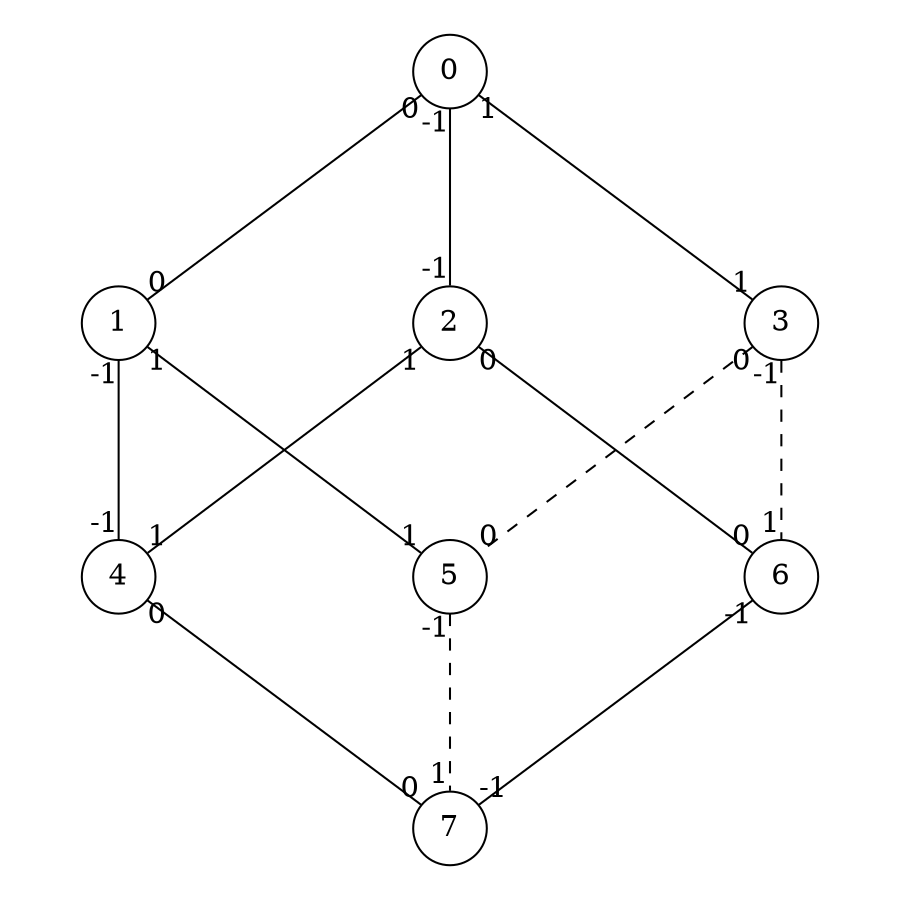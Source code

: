 graph unsat_8_12 {
	graph [size="6,6",ratio=fill];
	0 [shape=circle];
	1 [shape=circle];
	2 [shape=circle];
	3 [shape=circle];
	4 [shape=circle];
	5 [shape=circle];
	6 [shape=circle];
	7 [shape=circle];
	0 -- 1[headlabel=0, taillabel=0];
	0 -- 2[headlabel=-1, taillabel=-1];
	0 -- 3[headlabel=1, taillabel=1];
	1 -- 4[headlabel=-1, taillabel=-1];
	1 -- 5[headlabel=1, taillabel=1];
	2 -- 4[headlabel=1, taillabel=1];
	2 -- 6[headlabel=0, taillabel=0];
	3 -- 5 [style=dashed,headlabel=0, taillabel=0];
	3 -- 6 [style=dashed,headlabel=1, taillabel=-1];
	4 -- 7[headlabel=0, taillabel=0];
	5 -- 7 [style=dashed,headlabel=1, taillabel=-1];
	6 -- 7[headlabel=-1, taillabel=-1];
}// SAT
